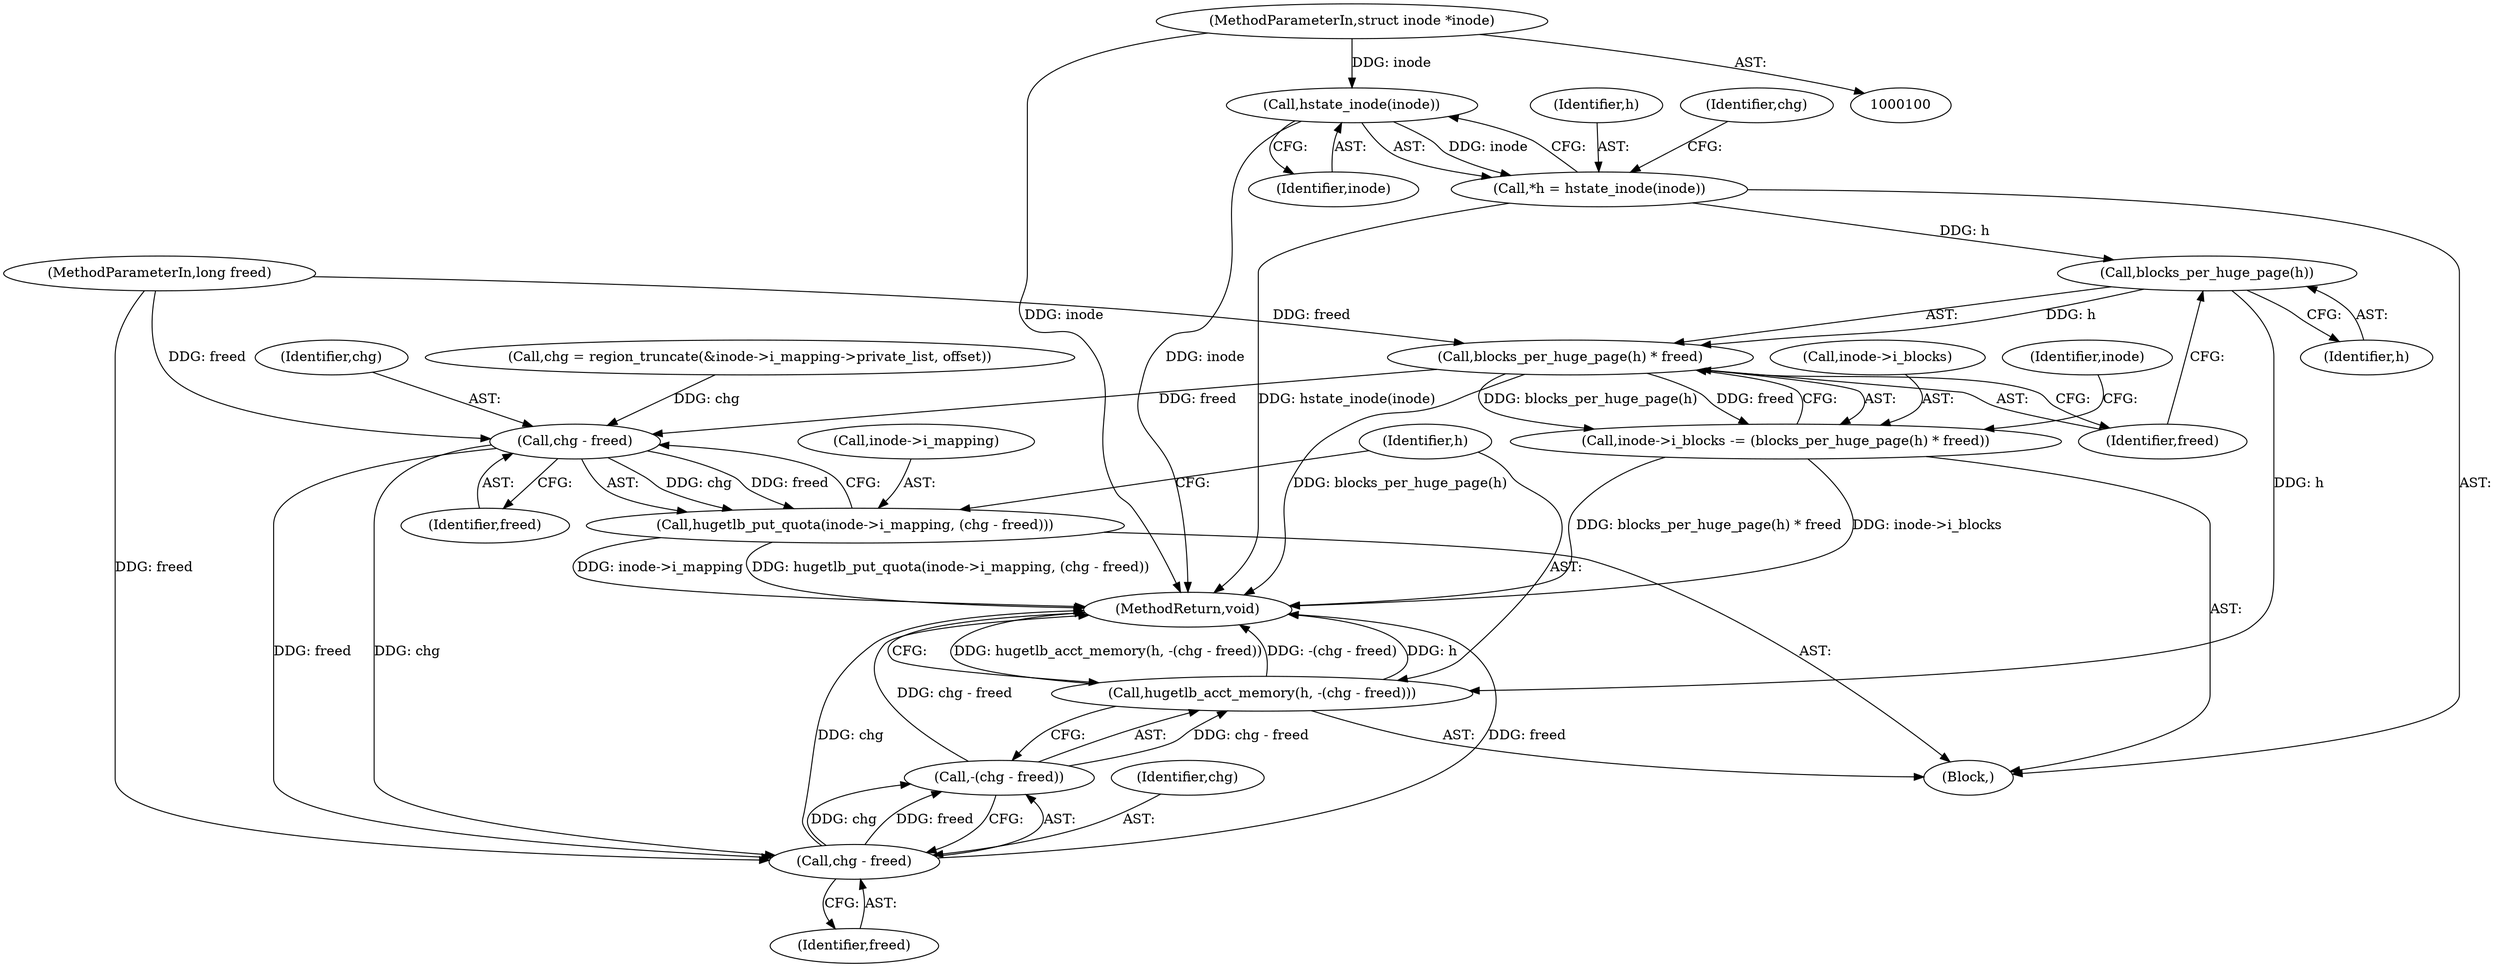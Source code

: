 digraph "1_linux_90481622d75715bfcb68501280a917dbfe516029_7@pointer" {
"1000108" [label="(Call,hstate_inode(inode))"];
"1000101" [label="(MethodParameterIn,struct inode *inode)"];
"1000106" [label="(Call,*h = hstate_inode(inode))"];
"1000131" [label="(Call,blocks_per_huge_page(h))"];
"1000130" [label="(Call,blocks_per_huge_page(h) * freed)"];
"1000126" [label="(Call,inode->i_blocks -= (blocks_per_huge_page(h) * freed))"];
"1000143" [label="(Call,chg - freed)"];
"1000139" [label="(Call,hugetlb_put_quota(inode->i_mapping, (chg - freed)))"];
"1000149" [label="(Call,chg - freed)"];
"1000148" [label="(Call,-(chg - freed))"];
"1000146" [label="(Call,hugetlb_acct_memory(h, -(chg - freed)))"];
"1000108" [label="(Call,hstate_inode(inode))"];
"1000130" [label="(Call,blocks_per_huge_page(h) * freed)"];
"1000109" [label="(Identifier,inode)"];
"1000111" [label="(Call,chg = region_truncate(&inode->i_mapping->private_list, offset))"];
"1000106" [label="(Call,*h = hstate_inode(inode))"];
"1000101" [label="(MethodParameterIn,struct inode *inode)"];
"1000145" [label="(Identifier,freed)"];
"1000132" [label="(Identifier,h)"];
"1000151" [label="(Identifier,freed)"];
"1000144" [label="(Identifier,chg)"];
"1000127" [label="(Call,inode->i_blocks)"];
"1000133" [label="(Identifier,freed)"];
"1000147" [label="(Identifier,h)"];
"1000137" [label="(Identifier,inode)"];
"1000152" [label="(MethodReturn,void)"];
"1000131" [label="(Call,blocks_per_huge_page(h))"];
"1000150" [label="(Identifier,chg)"];
"1000112" [label="(Identifier,chg)"];
"1000149" [label="(Call,chg - freed)"];
"1000107" [label="(Identifier,h)"];
"1000148" [label="(Call,-(chg - freed))"];
"1000139" [label="(Call,hugetlb_put_quota(inode->i_mapping, (chg - freed)))"];
"1000103" [label="(MethodParameterIn,long freed)"];
"1000143" [label="(Call,chg - freed)"];
"1000146" [label="(Call,hugetlb_acct_memory(h, -(chg - freed)))"];
"1000104" [label="(Block,)"];
"1000126" [label="(Call,inode->i_blocks -= (blocks_per_huge_page(h) * freed))"];
"1000140" [label="(Call,inode->i_mapping)"];
"1000108" -> "1000106"  [label="AST: "];
"1000108" -> "1000109"  [label="CFG: "];
"1000109" -> "1000108"  [label="AST: "];
"1000106" -> "1000108"  [label="CFG: "];
"1000108" -> "1000152"  [label="DDG: inode"];
"1000108" -> "1000106"  [label="DDG: inode"];
"1000101" -> "1000108"  [label="DDG: inode"];
"1000101" -> "1000100"  [label="AST: "];
"1000101" -> "1000152"  [label="DDG: inode"];
"1000106" -> "1000104"  [label="AST: "];
"1000107" -> "1000106"  [label="AST: "];
"1000112" -> "1000106"  [label="CFG: "];
"1000106" -> "1000152"  [label="DDG: hstate_inode(inode)"];
"1000106" -> "1000131"  [label="DDG: h"];
"1000131" -> "1000130"  [label="AST: "];
"1000131" -> "1000132"  [label="CFG: "];
"1000132" -> "1000131"  [label="AST: "];
"1000133" -> "1000131"  [label="CFG: "];
"1000131" -> "1000130"  [label="DDG: h"];
"1000131" -> "1000146"  [label="DDG: h"];
"1000130" -> "1000126"  [label="AST: "];
"1000130" -> "1000133"  [label="CFG: "];
"1000133" -> "1000130"  [label="AST: "];
"1000126" -> "1000130"  [label="CFG: "];
"1000130" -> "1000152"  [label="DDG: blocks_per_huge_page(h)"];
"1000130" -> "1000126"  [label="DDG: blocks_per_huge_page(h)"];
"1000130" -> "1000126"  [label="DDG: freed"];
"1000103" -> "1000130"  [label="DDG: freed"];
"1000130" -> "1000143"  [label="DDG: freed"];
"1000126" -> "1000104"  [label="AST: "];
"1000127" -> "1000126"  [label="AST: "];
"1000137" -> "1000126"  [label="CFG: "];
"1000126" -> "1000152"  [label="DDG: inode->i_blocks"];
"1000126" -> "1000152"  [label="DDG: blocks_per_huge_page(h) * freed"];
"1000143" -> "1000139"  [label="AST: "];
"1000143" -> "1000145"  [label="CFG: "];
"1000144" -> "1000143"  [label="AST: "];
"1000145" -> "1000143"  [label="AST: "];
"1000139" -> "1000143"  [label="CFG: "];
"1000143" -> "1000139"  [label="DDG: chg"];
"1000143" -> "1000139"  [label="DDG: freed"];
"1000111" -> "1000143"  [label="DDG: chg"];
"1000103" -> "1000143"  [label="DDG: freed"];
"1000143" -> "1000149"  [label="DDG: chg"];
"1000143" -> "1000149"  [label="DDG: freed"];
"1000139" -> "1000104"  [label="AST: "];
"1000140" -> "1000139"  [label="AST: "];
"1000147" -> "1000139"  [label="CFG: "];
"1000139" -> "1000152"  [label="DDG: hugetlb_put_quota(inode->i_mapping, (chg - freed))"];
"1000139" -> "1000152"  [label="DDG: inode->i_mapping"];
"1000149" -> "1000148"  [label="AST: "];
"1000149" -> "1000151"  [label="CFG: "];
"1000150" -> "1000149"  [label="AST: "];
"1000151" -> "1000149"  [label="AST: "];
"1000148" -> "1000149"  [label="CFG: "];
"1000149" -> "1000152"  [label="DDG: freed"];
"1000149" -> "1000152"  [label="DDG: chg"];
"1000149" -> "1000148"  [label="DDG: chg"];
"1000149" -> "1000148"  [label="DDG: freed"];
"1000103" -> "1000149"  [label="DDG: freed"];
"1000148" -> "1000146"  [label="AST: "];
"1000146" -> "1000148"  [label="CFG: "];
"1000148" -> "1000152"  [label="DDG: chg - freed"];
"1000148" -> "1000146"  [label="DDG: chg - freed"];
"1000146" -> "1000104"  [label="AST: "];
"1000147" -> "1000146"  [label="AST: "];
"1000152" -> "1000146"  [label="CFG: "];
"1000146" -> "1000152"  [label="DDG: hugetlb_acct_memory(h, -(chg - freed))"];
"1000146" -> "1000152"  [label="DDG: -(chg - freed)"];
"1000146" -> "1000152"  [label="DDG: h"];
}
